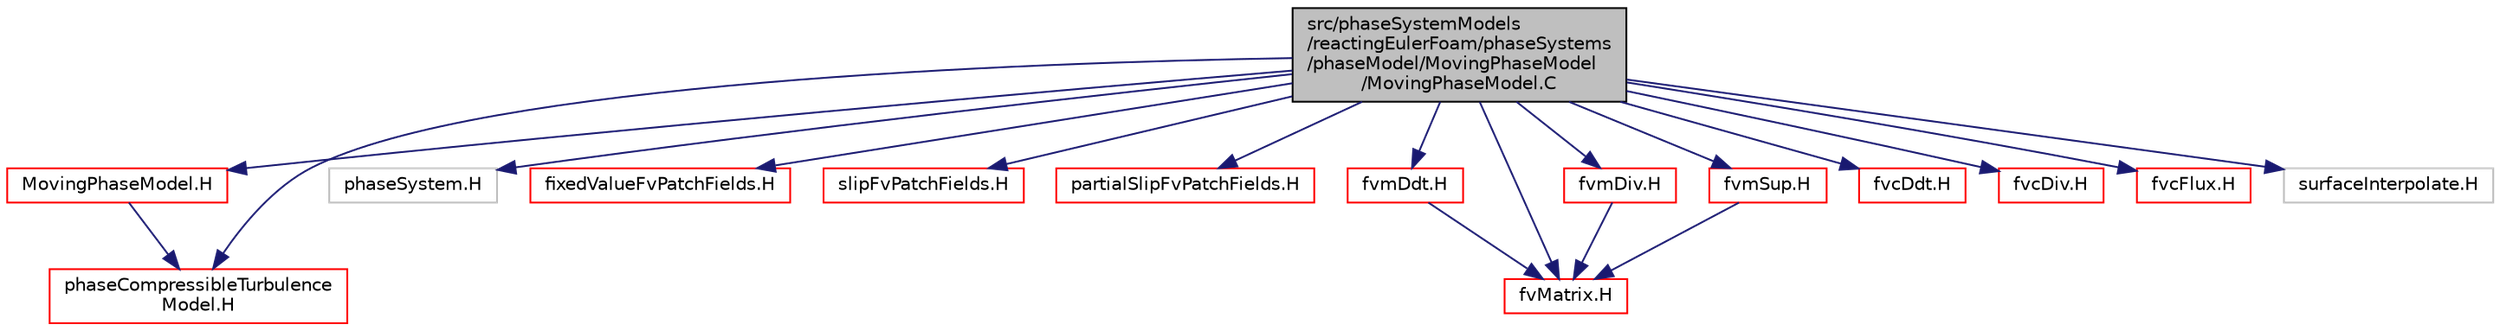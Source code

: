 digraph "src/phaseSystemModels/reactingEulerFoam/phaseSystems/phaseModel/MovingPhaseModel/MovingPhaseModel.C"
{
  bgcolor="transparent";
  edge [fontname="Helvetica",fontsize="10",labelfontname="Helvetica",labelfontsize="10"];
  node [fontname="Helvetica",fontsize="10",shape=record];
  Node1 [label="src/phaseSystemModels\l/reactingEulerFoam/phaseSystems\l/phaseModel/MovingPhaseModel\l/MovingPhaseModel.C",height=0.2,width=0.4,color="black", fillcolor="grey75", style="filled" fontcolor="black"];
  Node1 -> Node2 [color="midnightblue",fontsize="10",style="solid",fontname="Helvetica"];
  Node2 [label="MovingPhaseModel.H",height=0.2,width=0.4,color="red",URL="$src_2phaseSystemModels_2reactingEulerFoam_2phaseSystems_2phaseModel_2MovingPhaseModel_2MovingPhaseModel_8H.html"];
  Node2 -> Node3 [color="midnightblue",fontsize="10",style="solid",fontname="Helvetica"];
  Node3 [label="phaseCompressibleTurbulence\lModel.H",height=0.2,width=0.4,color="red",URL="$src_2phaseSystemModels_2reactingEulerFoam_2phaseSystems_2phaseModel_2MovingPhaseModel_2phaseCompressibleTurbulenceModel_8H.html"];
  Node1 -> Node4 [color="midnightblue",fontsize="10",style="solid",fontname="Helvetica"];
  Node4 [label="phaseSystem.H",height=0.2,width=0.4,color="grey75"];
  Node1 -> Node3 [color="midnightblue",fontsize="10",style="solid",fontname="Helvetica"];
  Node1 -> Node5 [color="midnightblue",fontsize="10",style="solid",fontname="Helvetica"];
  Node5 [label="fixedValueFvPatchFields.H",height=0.2,width=0.4,color="red",URL="$fixedValueFvPatchFields_8H.html"];
  Node1 -> Node6 [color="midnightblue",fontsize="10",style="solid",fontname="Helvetica"];
  Node6 [label="slipFvPatchFields.H",height=0.2,width=0.4,color="red",URL="$slipFvPatchFields_8H.html"];
  Node1 -> Node7 [color="midnightblue",fontsize="10",style="solid",fontname="Helvetica"];
  Node7 [label="partialSlipFvPatchFields.H",height=0.2,width=0.4,color="red",URL="$partialSlipFvPatchFields_8H.html"];
  Node1 -> Node8 [color="midnightblue",fontsize="10",style="solid",fontname="Helvetica"];
  Node8 [label="fvmDdt.H",height=0.2,width=0.4,color="red",URL="$fvmDdt_8H.html",tooltip="Calulate the matrix for the first temporal derivative. "];
  Node8 -> Node9 [color="midnightblue",fontsize="10",style="solid",fontname="Helvetica"];
  Node9 [label="fvMatrix.H",height=0.2,width=0.4,color="red",URL="$fvMatrix_8H.html"];
  Node1 -> Node10 [color="midnightblue",fontsize="10",style="solid",fontname="Helvetica"];
  Node10 [label="fvmDiv.H",height=0.2,width=0.4,color="red",URL="$fvmDiv_8H.html",tooltip="Calculate the matrix for the divergence of the given field and flux. "];
  Node10 -> Node9 [color="midnightblue",fontsize="10",style="solid",fontname="Helvetica"];
  Node1 -> Node11 [color="midnightblue",fontsize="10",style="solid",fontname="Helvetica"];
  Node11 [label="fvmSup.H",height=0.2,width=0.4,color="red",URL="$fvmSup_8H.html",tooltip="Calculate the matrix for implicit and explicit sources. "];
  Node11 -> Node9 [color="midnightblue",fontsize="10",style="solid",fontname="Helvetica"];
  Node1 -> Node12 [color="midnightblue",fontsize="10",style="solid",fontname="Helvetica"];
  Node12 [label="fvcDdt.H",height=0.2,width=0.4,color="red",URL="$fvcDdt_8H.html",tooltip="Calculate the first temporal derivative. "];
  Node1 -> Node13 [color="midnightblue",fontsize="10",style="solid",fontname="Helvetica"];
  Node13 [label="fvcDiv.H",height=0.2,width=0.4,color="red",URL="$fvcDiv_8H.html",tooltip="Calculate the divergence of the given field. "];
  Node1 -> Node14 [color="midnightblue",fontsize="10",style="solid",fontname="Helvetica"];
  Node14 [label="fvcFlux.H",height=0.2,width=0.4,color="red",URL="$fvcFlux_8H.html",tooltip="Calculate the face-flux of the given field. "];
  Node1 -> Node15 [color="midnightblue",fontsize="10",style="solid",fontname="Helvetica"];
  Node15 [label="surfaceInterpolate.H",height=0.2,width=0.4,color="grey75"];
  Node1 -> Node9 [color="midnightblue",fontsize="10",style="solid",fontname="Helvetica"];
}
